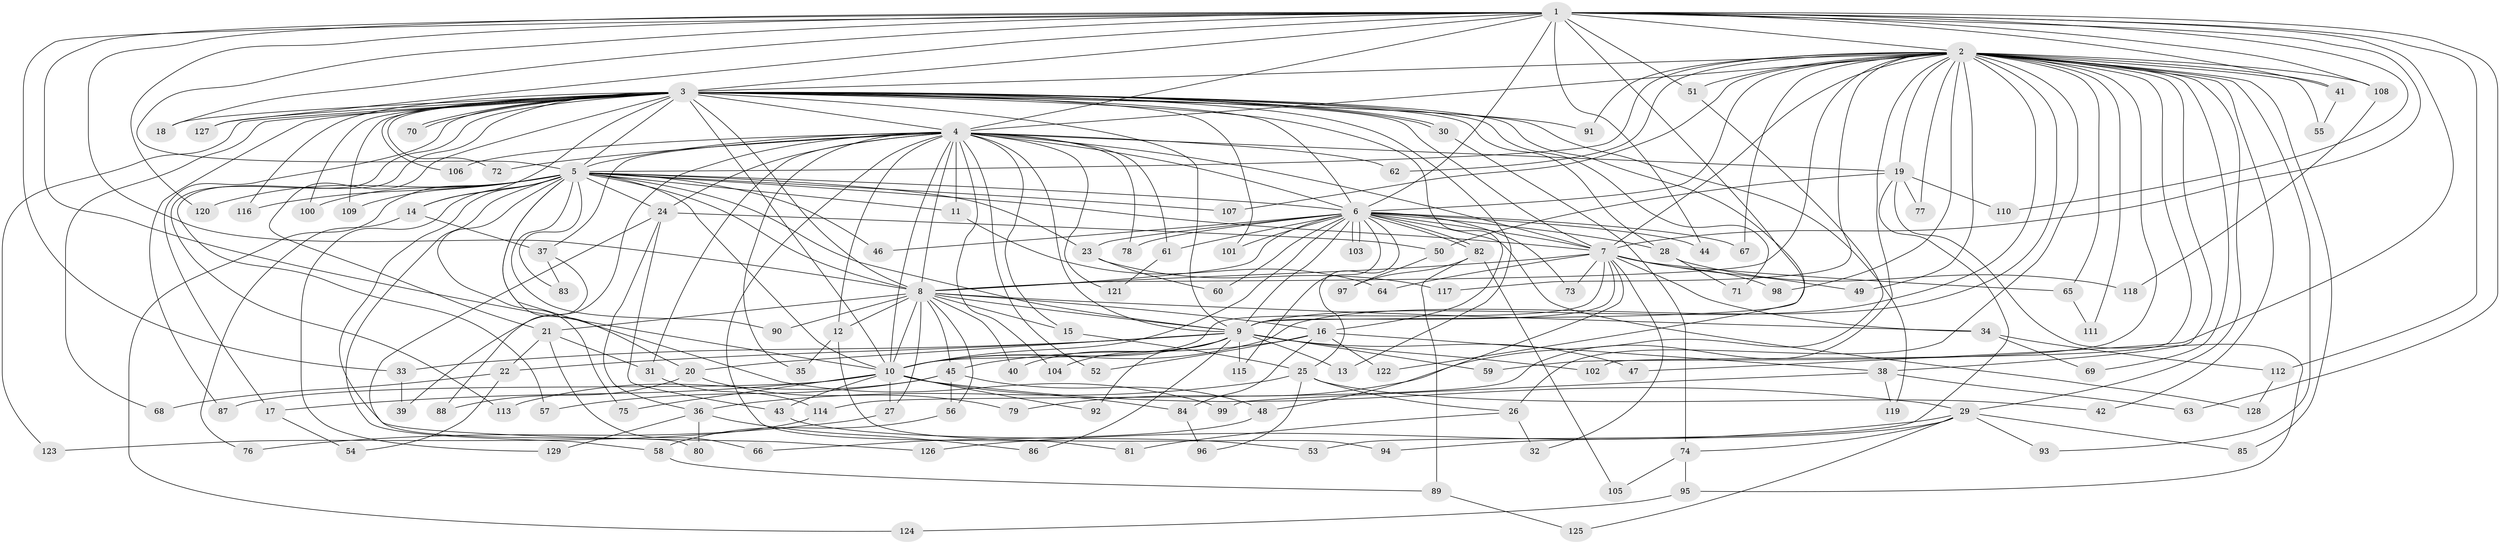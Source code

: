 // Generated by graph-tools (version 1.1) at 2025/49/03/09/25 03:49:42]
// undirected, 129 vertices, 283 edges
graph export_dot {
graph [start="1"]
  node [color=gray90,style=filled];
  1;
  2;
  3;
  4;
  5;
  6;
  7;
  8;
  9;
  10;
  11;
  12;
  13;
  14;
  15;
  16;
  17;
  18;
  19;
  20;
  21;
  22;
  23;
  24;
  25;
  26;
  27;
  28;
  29;
  30;
  31;
  32;
  33;
  34;
  35;
  36;
  37;
  38;
  39;
  40;
  41;
  42;
  43;
  44;
  45;
  46;
  47;
  48;
  49;
  50;
  51;
  52;
  53;
  54;
  55;
  56;
  57;
  58;
  59;
  60;
  61;
  62;
  63;
  64;
  65;
  66;
  67;
  68;
  69;
  70;
  71;
  72;
  73;
  74;
  75;
  76;
  77;
  78;
  79;
  80;
  81;
  82;
  83;
  84;
  85;
  86;
  87;
  88;
  89;
  90;
  91;
  92;
  93;
  94;
  95;
  96;
  97;
  98;
  99;
  100;
  101;
  102;
  103;
  104;
  105;
  106;
  107;
  108;
  109;
  110;
  111;
  112;
  113;
  114;
  115;
  116;
  117;
  118;
  119;
  120;
  121;
  122;
  123;
  124;
  125;
  126;
  127;
  128;
  129;
  1 -- 2;
  1 -- 3;
  1 -- 4;
  1 -- 5;
  1 -- 6;
  1 -- 7;
  1 -- 8;
  1 -- 9;
  1 -- 10;
  1 -- 18;
  1 -- 33;
  1 -- 41;
  1 -- 44;
  1 -- 47;
  1 -- 51;
  1 -- 63;
  1 -- 108;
  1 -- 110;
  1 -- 112;
  1 -- 120;
  1 -- 127;
  2 -- 3;
  2 -- 4;
  2 -- 5;
  2 -- 6;
  2 -- 7;
  2 -- 8;
  2 -- 9;
  2 -- 10;
  2 -- 19;
  2 -- 26;
  2 -- 29;
  2 -- 38;
  2 -- 41;
  2 -- 42;
  2 -- 49;
  2 -- 51;
  2 -- 55;
  2 -- 59;
  2 -- 62;
  2 -- 65;
  2 -- 67;
  2 -- 69;
  2 -- 77;
  2 -- 85;
  2 -- 91;
  2 -- 93;
  2 -- 98;
  2 -- 102;
  2 -- 107;
  2 -- 108;
  2 -- 111;
  2 -- 114;
  2 -- 117;
  3 -- 4;
  3 -- 5;
  3 -- 6;
  3 -- 7;
  3 -- 8;
  3 -- 9;
  3 -- 10;
  3 -- 13;
  3 -- 14;
  3 -- 16;
  3 -- 17;
  3 -- 18;
  3 -- 21;
  3 -- 28;
  3 -- 30;
  3 -- 30;
  3 -- 57;
  3 -- 68;
  3 -- 70;
  3 -- 70;
  3 -- 71;
  3 -- 72;
  3 -- 87;
  3 -- 91;
  3 -- 100;
  3 -- 101;
  3 -- 106;
  3 -- 109;
  3 -- 113;
  3 -- 116;
  3 -- 119;
  3 -- 122;
  3 -- 123;
  3 -- 127;
  4 -- 5;
  4 -- 6;
  4 -- 7;
  4 -- 8;
  4 -- 9;
  4 -- 10;
  4 -- 11;
  4 -- 12;
  4 -- 15;
  4 -- 19;
  4 -- 24;
  4 -- 31;
  4 -- 35;
  4 -- 37;
  4 -- 39;
  4 -- 52;
  4 -- 61;
  4 -- 62;
  4 -- 72;
  4 -- 78;
  4 -- 81;
  4 -- 104;
  4 -- 106;
  4 -- 121;
  5 -- 6;
  5 -- 7;
  5 -- 8;
  5 -- 9;
  5 -- 10;
  5 -- 11;
  5 -- 14;
  5 -- 20;
  5 -- 23;
  5 -- 24;
  5 -- 46;
  5 -- 58;
  5 -- 75;
  5 -- 83;
  5 -- 90;
  5 -- 99;
  5 -- 100;
  5 -- 107;
  5 -- 109;
  5 -- 116;
  5 -- 120;
  5 -- 124;
  5 -- 126;
  5 -- 129;
  6 -- 7;
  6 -- 8;
  6 -- 9;
  6 -- 10;
  6 -- 23;
  6 -- 25;
  6 -- 28;
  6 -- 44;
  6 -- 46;
  6 -- 60;
  6 -- 61;
  6 -- 67;
  6 -- 73;
  6 -- 78;
  6 -- 82;
  6 -- 82;
  6 -- 101;
  6 -- 103;
  6 -- 103;
  6 -- 115;
  6 -- 128;
  7 -- 8;
  7 -- 9;
  7 -- 10;
  7 -- 32;
  7 -- 34;
  7 -- 48;
  7 -- 49;
  7 -- 64;
  7 -- 65;
  7 -- 73;
  7 -- 98;
  8 -- 9;
  8 -- 10;
  8 -- 12;
  8 -- 15;
  8 -- 16;
  8 -- 21;
  8 -- 27;
  8 -- 34;
  8 -- 40;
  8 -- 45;
  8 -- 56;
  8 -- 90;
  9 -- 10;
  9 -- 13;
  9 -- 20;
  9 -- 22;
  9 -- 33;
  9 -- 40;
  9 -- 47;
  9 -- 59;
  9 -- 86;
  9 -- 92;
  9 -- 102;
  9 -- 104;
  9 -- 115;
  10 -- 17;
  10 -- 27;
  10 -- 29;
  10 -- 43;
  10 -- 75;
  10 -- 84;
  10 -- 87;
  10 -- 92;
  11 -- 64;
  12 -- 35;
  12 -- 94;
  14 -- 37;
  14 -- 76;
  15 -- 25;
  16 -- 38;
  16 -- 45;
  16 -- 52;
  16 -- 84;
  16 -- 122;
  17 -- 54;
  19 -- 50;
  19 -- 53;
  19 -- 77;
  19 -- 95;
  19 -- 110;
  20 -- 79;
  20 -- 88;
  21 -- 22;
  21 -- 31;
  21 -- 66;
  22 -- 54;
  22 -- 68;
  23 -- 60;
  23 -- 117;
  24 -- 36;
  24 -- 43;
  24 -- 50;
  24 -- 80;
  25 -- 26;
  25 -- 36;
  25 -- 42;
  25 -- 96;
  26 -- 32;
  26 -- 81;
  27 -- 76;
  28 -- 71;
  28 -- 118;
  29 -- 74;
  29 -- 85;
  29 -- 93;
  29 -- 94;
  29 -- 125;
  29 -- 126;
  30 -- 74;
  31 -- 114;
  33 -- 39;
  34 -- 69;
  34 -- 112;
  36 -- 80;
  36 -- 86;
  36 -- 129;
  37 -- 83;
  37 -- 88;
  38 -- 63;
  38 -- 99;
  38 -- 119;
  41 -- 55;
  43 -- 53;
  45 -- 48;
  45 -- 56;
  45 -- 57;
  45 -- 113;
  48 -- 66;
  50 -- 97;
  51 -- 79;
  56 -- 58;
  58 -- 89;
  61 -- 121;
  65 -- 111;
  74 -- 95;
  74 -- 105;
  82 -- 89;
  82 -- 97;
  82 -- 105;
  84 -- 96;
  89 -- 125;
  95 -- 124;
  108 -- 118;
  112 -- 128;
  114 -- 123;
}
